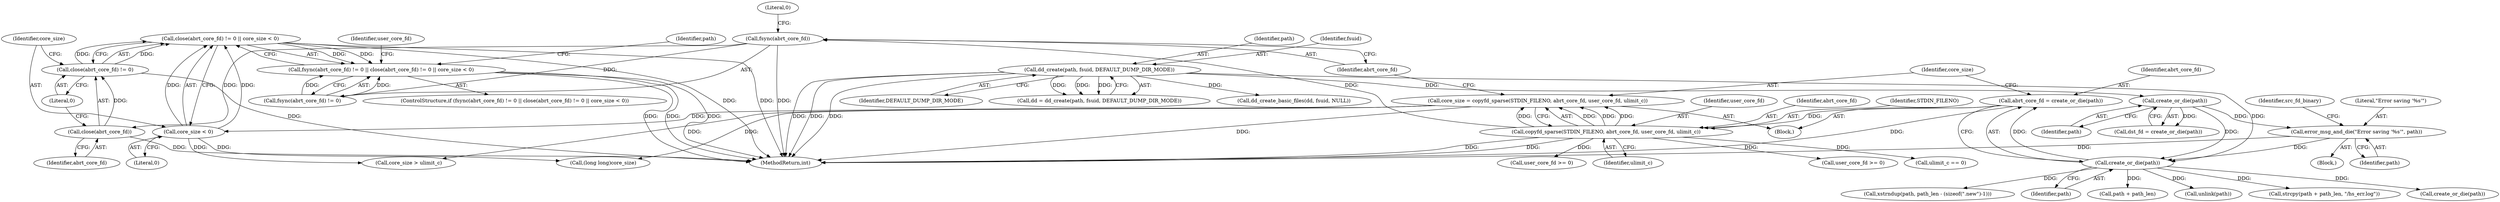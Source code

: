 digraph "0_abrt_4f2c1ddd3e3b81d2d5146b883115371f1cada9f9@API" {
"1000908" [label="(Call,close(abrt_core_fd) != 0 || core_size < 0)"];
"1000909" [label="(Call,close(abrt_core_fd) != 0)"];
"1000910" [label="(Call,close(abrt_core_fd))"];
"1000905" [label="(Call,fsync(abrt_core_fd))"];
"1000897" [label="(Call,copyfd_sparse(STDIN_FILENO, abrt_core_fd, user_core_fd, ulimit_c))"];
"1000890" [label="(Call,abrt_core_fd = create_or_die(path))"];
"1000892" [label="(Call,create_or_die(path))"];
"1000884" [label="(Call,error_msg_and_die(\"Error saving '%s'\", path))"];
"1000858" [label="(Call,create_or_die(path))"];
"1000618" [label="(Call,dd_create(path, fsuid, DEFAULT_DUMP_DIR_MODE))"];
"1000913" [label="(Call,core_size < 0)"];
"1000895" [label="(Call,core_size = copyfd_sparse(STDIN_FILENO, abrt_core_fd, user_core_fd, ulimit_c))"];
"1000903" [label="(Call,fsync(abrt_core_fd) != 0 || close(abrt_core_fd) != 0 || core_size < 0)"];
"1001046" [label="(Call,xstrndup(path, path_len - (sizeof(\".new\")-1)))"];
"1000910" [label="(Call,close(abrt_core_fd))"];
"1000906" [label="(Identifier,abrt_core_fd)"];
"1000890" [label="(Call,abrt_core_fd = create_or_die(path))"];
"1000893" [label="(Identifier,path)"];
"1000858" [label="(Call,create_or_die(path))"];
"1000856" [label="(Call,dst_fd = create_or_die(path))"];
"1000902" [label="(ControlStructure,if (fsync(abrt_core_fd) != 0 || close(abrt_core_fd) != 0 || core_size < 0))"];
"1000885" [label="(Literal,\"Error saving '%s'\")"];
"1000912" [label="(Literal,0)"];
"1000891" [label="(Identifier,abrt_core_fd)"];
"1000908" [label="(Call,close(abrt_core_fd) != 0 || core_size < 0)"];
"1000888" [label="(Identifier,src_fd_binary)"];
"1000881" [label="(Block,)"];
"1000905" [label="(Call,fsync(abrt_core_fd))"];
"1000897" [label="(Call,copyfd_sparse(STDIN_FILENO, abrt_core_fd, user_core_fd, ulimit_c))"];
"1000859" [label="(Identifier,path)"];
"1000884" [label="(Call,error_msg_and_die(\"Error saving '%s'\", path))"];
"1000914" [label="(Identifier,core_size)"];
"1000911" [label="(Identifier,abrt_core_fd)"];
"1000630" [label="(Call,dd_create_basic_files(dd, fsuid, NULL))"];
"1000922" [label="(Call,user_core_fd >= 0)"];
"1000899" [label="(Identifier,abrt_core_fd)"];
"1000909" [label="(Call,close(abrt_core_fd) != 0)"];
"1000935" [label="(Call,user_core_fd >= 0)"];
"1000949" [label="(Call,ulimit_c == 0)"];
"1000618" [label="(Call,dd_create(path, fsuid, DEFAULT_DUMP_DIR_MODE))"];
"1000620" [label="(Identifier,fsuid)"];
"1001003" [label="(Call,path + path_len)"];
"1000936" [label="(Identifier,user_core_fd)"];
"1001171" [label="(MethodReturn,int)"];
"1000621" [label="(Identifier,DEFAULT_DUMP_DIR_MODE)"];
"1000619" [label="(Identifier,path)"];
"1000616" [label="(Call,dd = dd_create(path, fsuid, DEFAULT_DUMP_DIR_MODE))"];
"1000898" [label="(Identifier,STDIN_FILENO)"];
"1000915" [label="(Literal,0)"];
"1000900" [label="(Identifier,user_core_fd)"];
"1000904" [label="(Call,fsync(abrt_core_fd) != 0)"];
"1000624" [label="(Block,)"];
"1000886" [label="(Identifier,path)"];
"1000952" [label="(Call,core_size > ulimit_c)"];
"1000918" [label="(Identifier,path)"];
"1000913" [label="(Call,core_size < 0)"];
"1000917" [label="(Call,unlink(path))"];
"1001072" [label="(Call,(long long)core_size)"];
"1001002" [label="(Call,strcpy(path + path_len, \"/hs_err.log\"))"];
"1000901" [label="(Identifier,ulimit_c)"];
"1000892" [label="(Call,create_or_die(path))"];
"1000907" [label="(Literal,0)"];
"1000896" [label="(Identifier,core_size)"];
"1000895" [label="(Call,core_size = copyfd_sparse(STDIN_FILENO, abrt_core_fd, user_core_fd, ulimit_c))"];
"1000903" [label="(Call,fsync(abrt_core_fd) != 0 || close(abrt_core_fd) != 0 || core_size < 0)"];
"1001010" [label="(Call,create_or_die(path))"];
"1000908" -> "1000903"  [label="AST: "];
"1000908" -> "1000909"  [label="CFG: "];
"1000908" -> "1000913"  [label="CFG: "];
"1000909" -> "1000908"  [label="AST: "];
"1000913" -> "1000908"  [label="AST: "];
"1000903" -> "1000908"  [label="CFG: "];
"1000908" -> "1001171"  [label="DDG: "];
"1000908" -> "1001171"  [label="DDG: "];
"1000908" -> "1000903"  [label="DDG: "];
"1000908" -> "1000903"  [label="DDG: "];
"1000909" -> "1000908"  [label="DDG: "];
"1000909" -> "1000908"  [label="DDG: "];
"1000913" -> "1000908"  [label="DDG: "];
"1000913" -> "1000908"  [label="DDG: "];
"1000909" -> "1000912"  [label="CFG: "];
"1000910" -> "1000909"  [label="AST: "];
"1000912" -> "1000909"  [label="AST: "];
"1000914" -> "1000909"  [label="CFG: "];
"1000909" -> "1001171"  [label="DDG: "];
"1000910" -> "1000909"  [label="DDG: "];
"1000910" -> "1000911"  [label="CFG: "];
"1000911" -> "1000910"  [label="AST: "];
"1000912" -> "1000910"  [label="CFG: "];
"1000910" -> "1001171"  [label="DDG: "];
"1000905" -> "1000910"  [label="DDG: "];
"1000905" -> "1000904"  [label="AST: "];
"1000905" -> "1000906"  [label="CFG: "];
"1000906" -> "1000905"  [label="AST: "];
"1000907" -> "1000905"  [label="CFG: "];
"1000905" -> "1001171"  [label="DDG: "];
"1000905" -> "1000904"  [label="DDG: "];
"1000897" -> "1000905"  [label="DDG: "];
"1000897" -> "1000895"  [label="AST: "];
"1000897" -> "1000901"  [label="CFG: "];
"1000898" -> "1000897"  [label="AST: "];
"1000899" -> "1000897"  [label="AST: "];
"1000900" -> "1000897"  [label="AST: "];
"1000901" -> "1000897"  [label="AST: "];
"1000895" -> "1000897"  [label="CFG: "];
"1000897" -> "1001171"  [label="DDG: "];
"1000897" -> "1001171"  [label="DDG: "];
"1000897" -> "1000895"  [label="DDG: "];
"1000897" -> "1000895"  [label="DDG: "];
"1000897" -> "1000895"  [label="DDG: "];
"1000897" -> "1000895"  [label="DDG: "];
"1000890" -> "1000897"  [label="DDG: "];
"1000897" -> "1000922"  [label="DDG: "];
"1000897" -> "1000935"  [label="DDG: "];
"1000897" -> "1000949"  [label="DDG: "];
"1000890" -> "1000624"  [label="AST: "];
"1000890" -> "1000892"  [label="CFG: "];
"1000891" -> "1000890"  [label="AST: "];
"1000892" -> "1000890"  [label="AST: "];
"1000896" -> "1000890"  [label="CFG: "];
"1000890" -> "1001171"  [label="DDG: "];
"1000892" -> "1000890"  [label="DDG: "];
"1000892" -> "1000893"  [label="CFG: "];
"1000893" -> "1000892"  [label="AST: "];
"1000884" -> "1000892"  [label="DDG: "];
"1000858" -> "1000892"  [label="DDG: "];
"1000618" -> "1000892"  [label="DDG: "];
"1000892" -> "1000917"  [label="DDG: "];
"1000892" -> "1001002"  [label="DDG: "];
"1000892" -> "1001003"  [label="DDG: "];
"1000892" -> "1001010"  [label="DDG: "];
"1000892" -> "1001046"  [label="DDG: "];
"1000884" -> "1000881"  [label="AST: "];
"1000884" -> "1000886"  [label="CFG: "];
"1000885" -> "1000884"  [label="AST: "];
"1000886" -> "1000884"  [label="AST: "];
"1000888" -> "1000884"  [label="CFG: "];
"1000884" -> "1001171"  [label="DDG: "];
"1000858" -> "1000884"  [label="DDG: "];
"1000858" -> "1000856"  [label="AST: "];
"1000858" -> "1000859"  [label="CFG: "];
"1000859" -> "1000858"  [label="AST: "];
"1000856" -> "1000858"  [label="CFG: "];
"1000858" -> "1000856"  [label="DDG: "];
"1000618" -> "1000858"  [label="DDG: "];
"1000618" -> "1000616"  [label="AST: "];
"1000618" -> "1000621"  [label="CFG: "];
"1000619" -> "1000618"  [label="AST: "];
"1000620" -> "1000618"  [label="AST: "];
"1000621" -> "1000618"  [label="AST: "];
"1000616" -> "1000618"  [label="CFG: "];
"1000618" -> "1001171"  [label="DDG: "];
"1000618" -> "1001171"  [label="DDG: "];
"1000618" -> "1001171"  [label="DDG: "];
"1000618" -> "1000616"  [label="DDG: "];
"1000618" -> "1000616"  [label="DDG: "];
"1000618" -> "1000616"  [label="DDG: "];
"1000618" -> "1000630"  [label="DDG: "];
"1000913" -> "1000915"  [label="CFG: "];
"1000914" -> "1000913"  [label="AST: "];
"1000915" -> "1000913"  [label="AST: "];
"1000895" -> "1000913"  [label="DDG: "];
"1000913" -> "1000952"  [label="DDG: "];
"1000913" -> "1001072"  [label="DDG: "];
"1000895" -> "1000624"  [label="AST: "];
"1000896" -> "1000895"  [label="AST: "];
"1000906" -> "1000895"  [label="CFG: "];
"1000895" -> "1001171"  [label="DDG: "];
"1000895" -> "1000952"  [label="DDG: "];
"1000895" -> "1001072"  [label="DDG: "];
"1000903" -> "1000902"  [label="AST: "];
"1000903" -> "1000904"  [label="CFG: "];
"1000904" -> "1000903"  [label="AST: "];
"1000918" -> "1000903"  [label="CFG: "];
"1000936" -> "1000903"  [label="CFG: "];
"1000903" -> "1001171"  [label="DDG: "];
"1000903" -> "1001171"  [label="DDG: "];
"1000903" -> "1001171"  [label="DDG: "];
"1000904" -> "1000903"  [label="DDG: "];
"1000904" -> "1000903"  [label="DDG: "];
}
